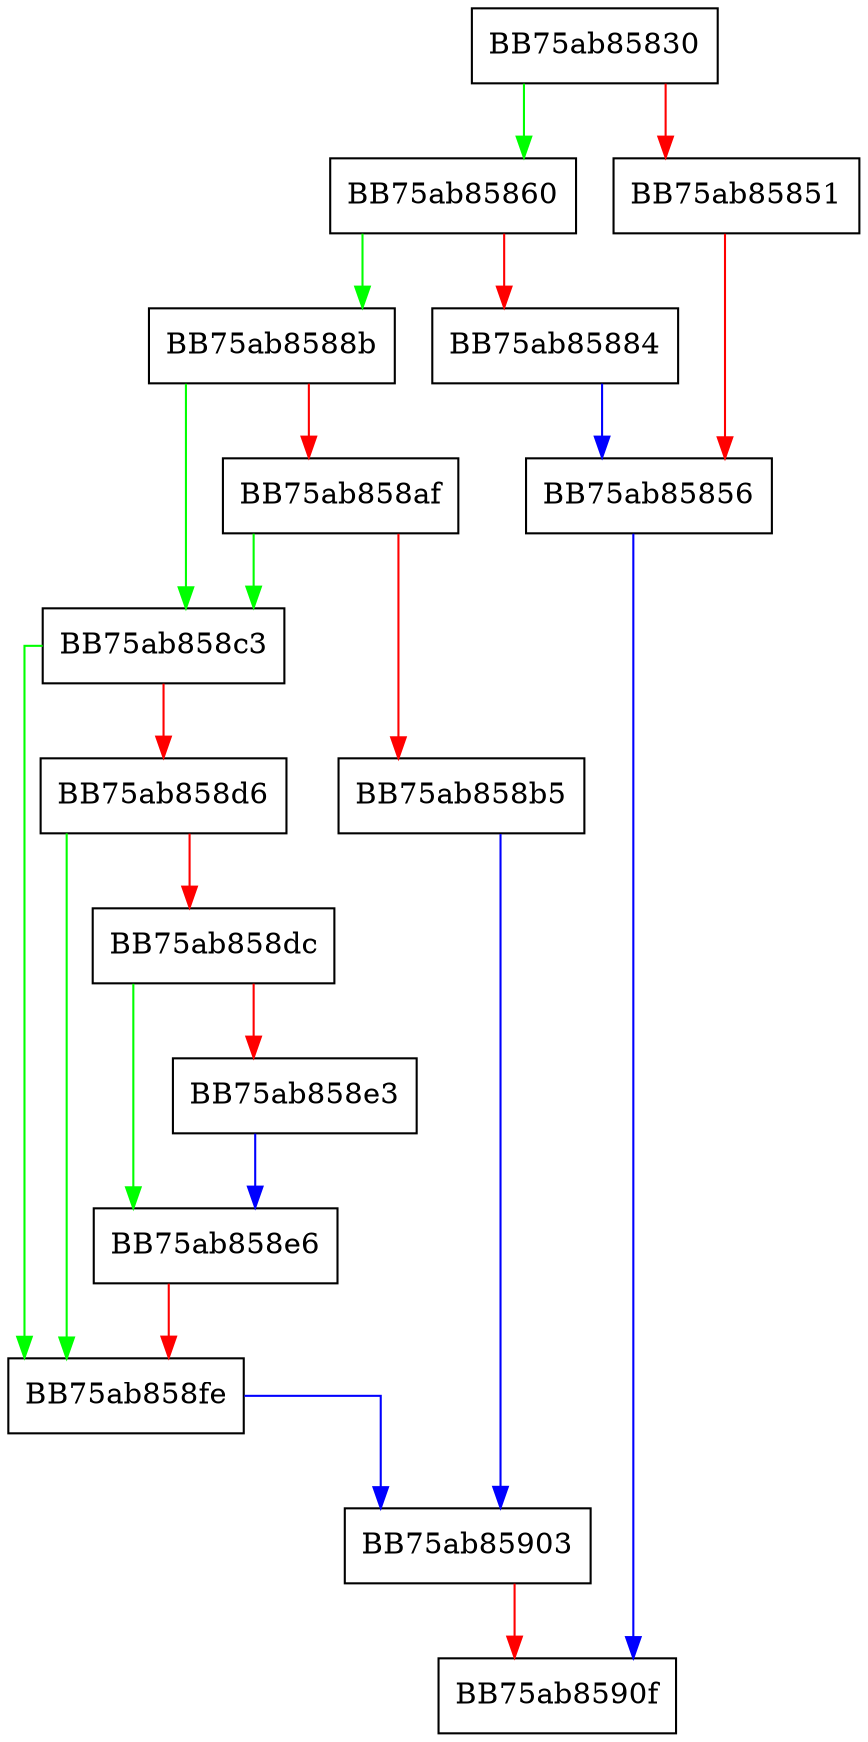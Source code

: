 digraph RemoveSnapshot {
  node [shape="box"];
  graph [splines=ortho];
  BB75ab85830 -> BB75ab85860 [color="green"];
  BB75ab85830 -> BB75ab85851 [color="red"];
  BB75ab85851 -> BB75ab85856 [color="red"];
  BB75ab85856 -> BB75ab8590f [color="blue"];
  BB75ab85860 -> BB75ab8588b [color="green"];
  BB75ab85860 -> BB75ab85884 [color="red"];
  BB75ab85884 -> BB75ab85856 [color="blue"];
  BB75ab8588b -> BB75ab858c3 [color="green"];
  BB75ab8588b -> BB75ab858af [color="red"];
  BB75ab858af -> BB75ab858c3 [color="green"];
  BB75ab858af -> BB75ab858b5 [color="red"];
  BB75ab858b5 -> BB75ab85903 [color="blue"];
  BB75ab858c3 -> BB75ab858fe [color="green"];
  BB75ab858c3 -> BB75ab858d6 [color="red"];
  BB75ab858d6 -> BB75ab858fe [color="green"];
  BB75ab858d6 -> BB75ab858dc [color="red"];
  BB75ab858dc -> BB75ab858e6 [color="green"];
  BB75ab858dc -> BB75ab858e3 [color="red"];
  BB75ab858e3 -> BB75ab858e6 [color="blue"];
  BB75ab858e6 -> BB75ab858fe [color="red"];
  BB75ab858fe -> BB75ab85903 [color="blue"];
  BB75ab85903 -> BB75ab8590f [color="red"];
}